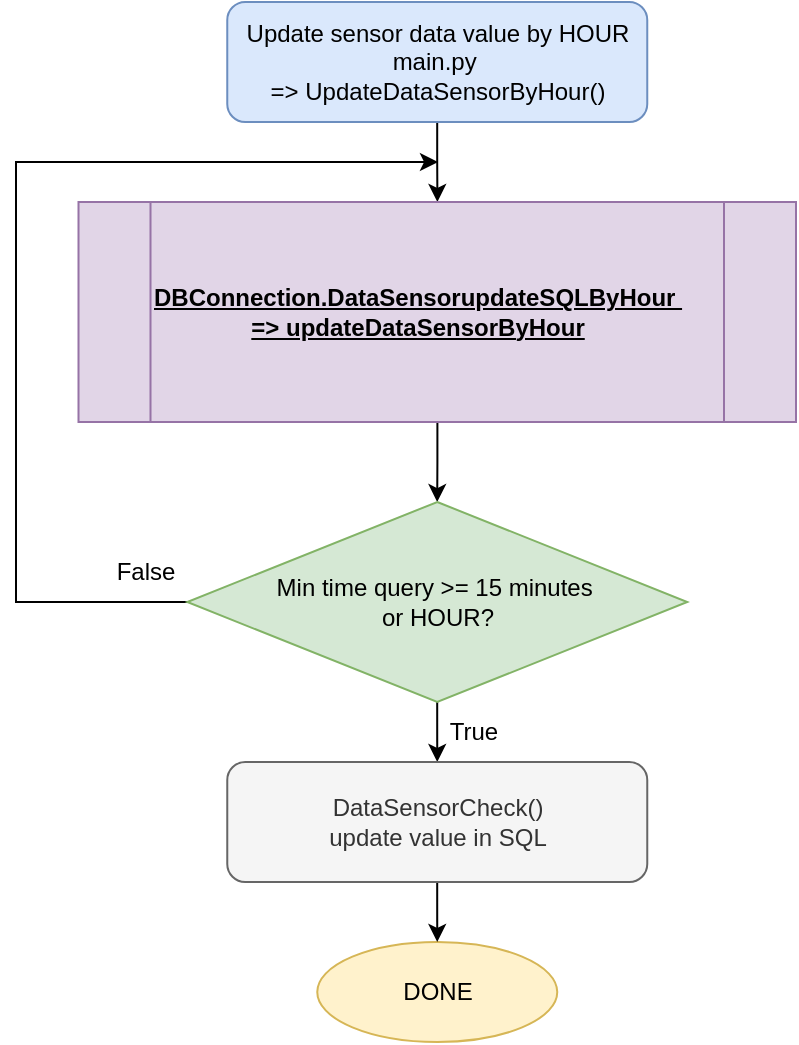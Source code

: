 <mxfile version="26.2.12">
  <diagram name="Page-1" id="fjMnKVXNaGP6IjeG0Aw4">
    <mxGraphModel dx="948" dy="1129" grid="1" gridSize="10" guides="1" tooltips="1" connect="1" arrows="1" fold="1" page="1" pageScale="1" pageWidth="850" pageHeight="1100" math="0" shadow="0">
      <root>
        <mxCell id="0" />
        <mxCell id="1" parent="0" />
        <mxCell id="NKiWoUgMI4WtK5r3R0fM-11" style="edgeStyle=orthogonalEdgeStyle;rounded=0;orthogonalLoop=1;jettySize=auto;html=1;" edge="1" parent="1" source="NKiWoUgMI4WtK5r3R0fM-12" target="NKiWoUgMI4WtK5r3R0fM-14">
          <mxGeometry relative="1" as="geometry" />
        </mxCell>
        <mxCell id="NKiWoUgMI4WtK5r3R0fM-12" value="Update sensor data value by HOUR&lt;div&gt;main.py&amp;nbsp;&lt;/div&gt;&lt;div&gt;=&amp;gt; UpdateDataSensorByHour()&lt;/div&gt;" style="rounded=1;whiteSpace=wrap;html=1;fillColor=#dae8fc;strokeColor=#6c8ebf;" vertex="1" parent="1">
          <mxGeometry x="395.63" y="1170" width="210" height="60" as="geometry" />
        </mxCell>
        <mxCell id="NKiWoUgMI4WtK5r3R0fM-13" style="edgeStyle=orthogonalEdgeStyle;rounded=0;orthogonalLoop=1;jettySize=auto;html=1;" edge="1" parent="1" source="NKiWoUgMI4WtK5r3R0fM-14" target="NKiWoUgMI4WtK5r3R0fM-17">
          <mxGeometry relative="1" as="geometry" />
        </mxCell>
        <mxCell id="NKiWoUgMI4WtK5r3R0fM-14" value="&lt;div style=&quot;text-align: center;&quot;&gt;&lt;b&gt;&lt;span&gt;DBConnection.DataSensorupdateSQLByHour&amp;nbsp;&lt;/span&gt;&lt;/b&gt;&lt;/div&gt;&lt;div style=&quot;text-align: center;&quot;&gt;&lt;b&gt;&lt;span&gt;=&amp;gt; updateDataSensorByHour&lt;/span&gt;&lt;/b&gt;&lt;/div&gt;" style="shape=process;whiteSpace=wrap;html=1;backgroundOutline=1;align=left;fontStyle=4;fillColor=#e1d5e7;strokeColor=#9673a6;" vertex="1" parent="1">
          <mxGeometry x="321.25" y="1270" width="358.75" height="110" as="geometry" />
        </mxCell>
        <mxCell id="NKiWoUgMI4WtK5r3R0fM-15" style="edgeStyle=orthogonalEdgeStyle;rounded=0;orthogonalLoop=1;jettySize=auto;html=1;exitX=0;exitY=0.5;exitDx=0;exitDy=0;" edge="1" parent="1" source="NKiWoUgMI4WtK5r3R0fM-17">
          <mxGeometry relative="1" as="geometry">
            <mxPoint x="501" y="1250" as="targetPoint" />
            <Array as="points">
              <mxPoint x="290" y="1470" />
              <mxPoint x="290" y="1250" />
            </Array>
          </mxGeometry>
        </mxCell>
        <mxCell id="NKiWoUgMI4WtK5r3R0fM-16" style="edgeStyle=orthogonalEdgeStyle;rounded=0;orthogonalLoop=1;jettySize=auto;html=1;entryX=0.5;entryY=0;entryDx=0;entryDy=0;" edge="1" parent="1" source="NKiWoUgMI4WtK5r3R0fM-17" target="NKiWoUgMI4WtK5r3R0fM-20">
          <mxGeometry relative="1" as="geometry" />
        </mxCell>
        <mxCell id="NKiWoUgMI4WtK5r3R0fM-17" value="Min time query &amp;gt;= 15 minutes&amp;nbsp;&lt;div&gt;or HOUR?&lt;/div&gt;" style="rhombus;whiteSpace=wrap;html=1;fillColor=#d5e8d4;strokeColor=#82b366;" vertex="1" parent="1">
          <mxGeometry x="375.63" y="1420" width="250" height="100" as="geometry" />
        </mxCell>
        <mxCell id="NKiWoUgMI4WtK5r3R0fM-18" value="DONE" style="ellipse;whiteSpace=wrap;html=1;fillColor=#fff2cc;strokeColor=#d6b656;" vertex="1" parent="1">
          <mxGeometry x="440.63" y="1640" width="120" height="50" as="geometry" />
        </mxCell>
        <mxCell id="NKiWoUgMI4WtK5r3R0fM-19" style="edgeStyle=orthogonalEdgeStyle;rounded=0;orthogonalLoop=1;jettySize=auto;html=1;" edge="1" parent="1" source="NKiWoUgMI4WtK5r3R0fM-20" target="NKiWoUgMI4WtK5r3R0fM-18">
          <mxGeometry relative="1" as="geometry" />
        </mxCell>
        <mxCell id="NKiWoUgMI4WtK5r3R0fM-20" value="DataSensorCheck()&lt;div&gt;update value in SQL&lt;/div&gt;" style="rounded=1;whiteSpace=wrap;html=1;fillColor=#f5f5f5;fontColor=#333333;strokeColor=#666666;" vertex="1" parent="1">
          <mxGeometry x="395.63" y="1550" width="210" height="60" as="geometry" />
        </mxCell>
        <mxCell id="NKiWoUgMI4WtK5r3R0fM-21" value="True" style="text;html=1;align=center;verticalAlign=middle;whiteSpace=wrap;rounded=0;" vertex="1" parent="1">
          <mxGeometry x="488.75" y="1520" width="60" height="30" as="geometry" />
        </mxCell>
        <mxCell id="NKiWoUgMI4WtK5r3R0fM-22" value="False" style="text;html=1;align=center;verticalAlign=middle;whiteSpace=wrap;rounded=0;" vertex="1" parent="1">
          <mxGeometry x="325" y="1440" width="60" height="30" as="geometry" />
        </mxCell>
      </root>
    </mxGraphModel>
  </diagram>
</mxfile>
